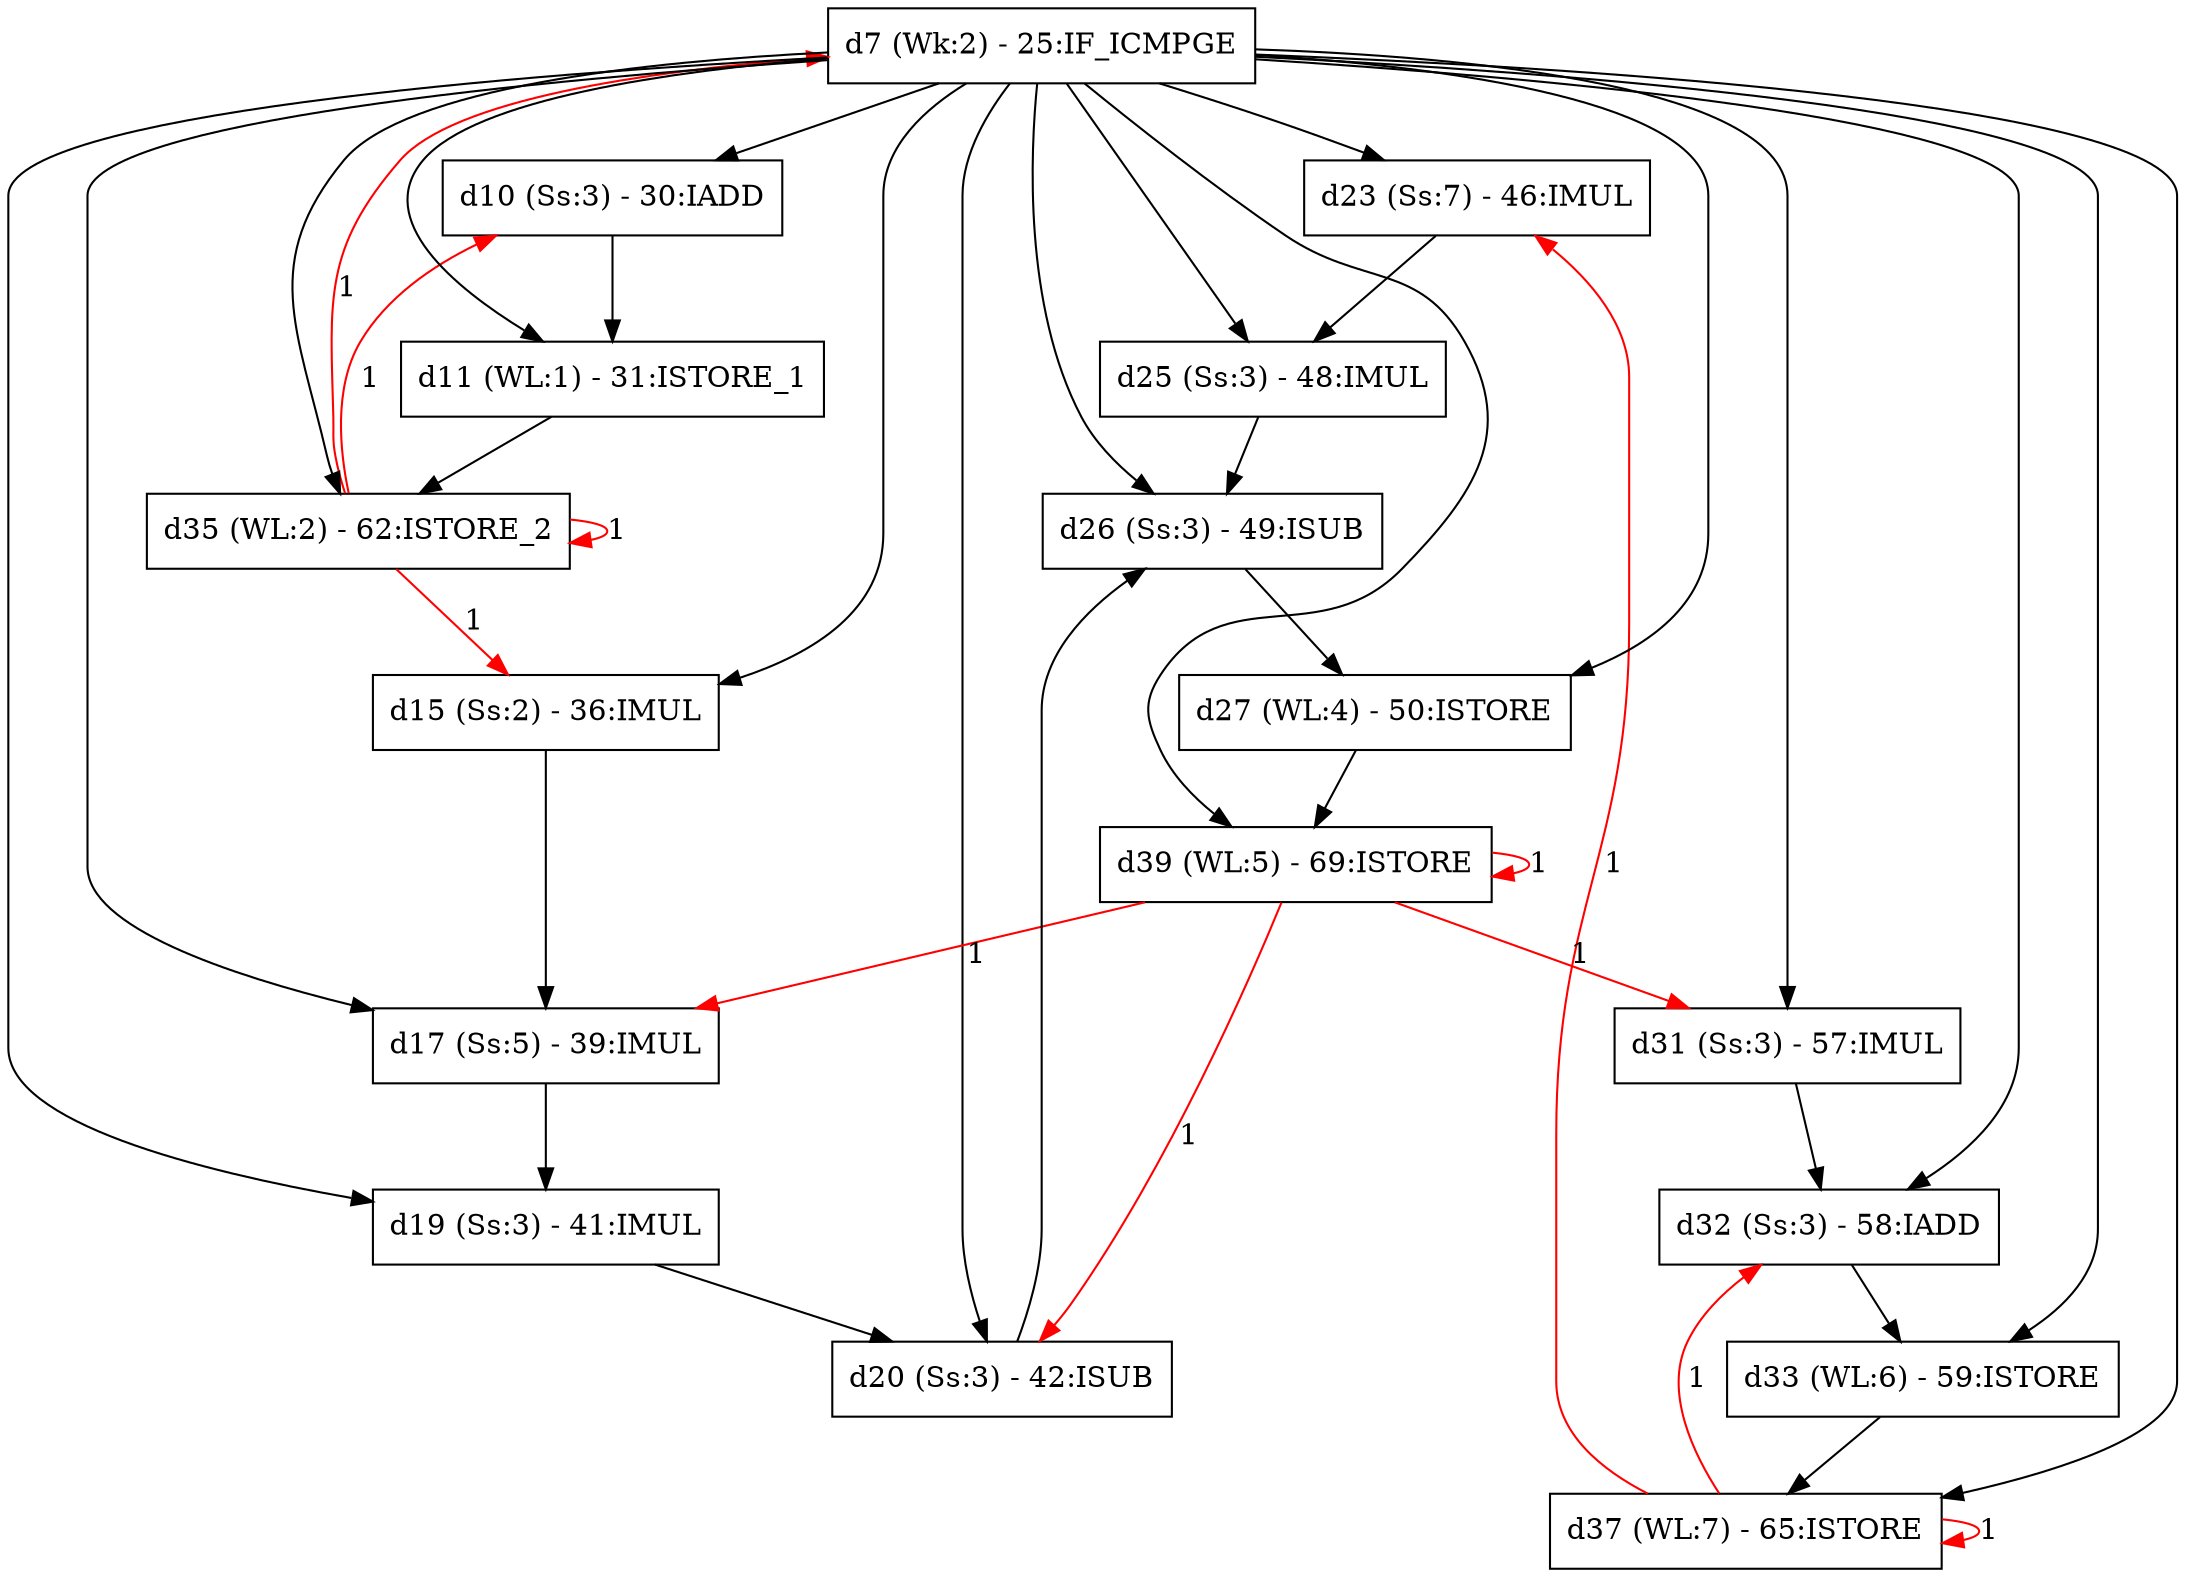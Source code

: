digraph depgraph {

node [shape=box];

d23 [label="d23 (Ss:7) - 46:IMUL",shape=box];
d23 -> d25;

d10 [label="d10 (Ss:3) - 30:IADD",shape=box];
d10 -> d11;

d32 [label="d32 (Ss:3) - 58:IADD",shape=box];
d32 -> d33;

d11 [label="d11 (WL:1) - 31:ISTORE_1",shape=box];
d11 -> d35;

d33 [label="d33 (WL:6) - 59:ISTORE",shape=box];
d33 -> d37;

d15 [label="d15 (Ss:2) - 36:IMUL",shape=box];
d15 -> d17;

d35 [label="d35 (WL:2) - 62:ISTORE_2",shape=box];
d35 -> d35[color=red , label="1"];
d35 -> d10[color=red , label="1"];
d35 -> d7[color=red , label="1"];
d35 -> d15[color=red , label="1"];

d17 [label="d17 (Ss:5) - 39:IMUL",shape=box];
d17 -> d19;

d27 [label="d27 (WL:4) - 50:ISTORE",shape=box];
d27 -> d39;

d25 [label="d25 (Ss:3) - 48:IMUL",shape=box];
d25 -> d26;

d39 [label="d39 (WL:5) - 69:ISTORE",shape=box];
d39 -> d17[color=red , label="1"];
d39 -> d39[color=red , label="1"];
d39 -> d20[color=red , label="1"];
d39 -> d31[color=red , label="1"];

d37 [label="d37 (WL:7) - 65:ISTORE",shape=box];
d37 -> d23[color=red , label="1"];
d37 -> d32[color=red , label="1"];
d37 -> d37[color=red , label="1"];

d26 [label="d26 (Ss:3) - 49:ISUB",shape=box];
d26 -> d27;

d19 [label="d19 (Ss:3) - 41:IMUL",shape=box];
d19 -> d20;

d7 [label="d7 (Wk:2) - 25:IF_ICMPGE",shape=box];
d7 -> d23;
d7 -> d10;
d7 -> d32;
d7 -> d11;
d7 -> d33;
d7 -> d15;
d7 -> d35;
d7 -> d17;
d7 -> d27;
d7 -> d25;
d7 -> d39;
d7 -> d37;
d7 -> d26;
d7 -> d19;
d7 -> d31;
d7 -> d20;

d31 [label="d31 (Ss:3) - 57:IMUL",shape=box];
d31 -> d32;

d20 [label="d20 (Ss:3) - 42:ISUB",shape=box];
d20 -> d26;

}
